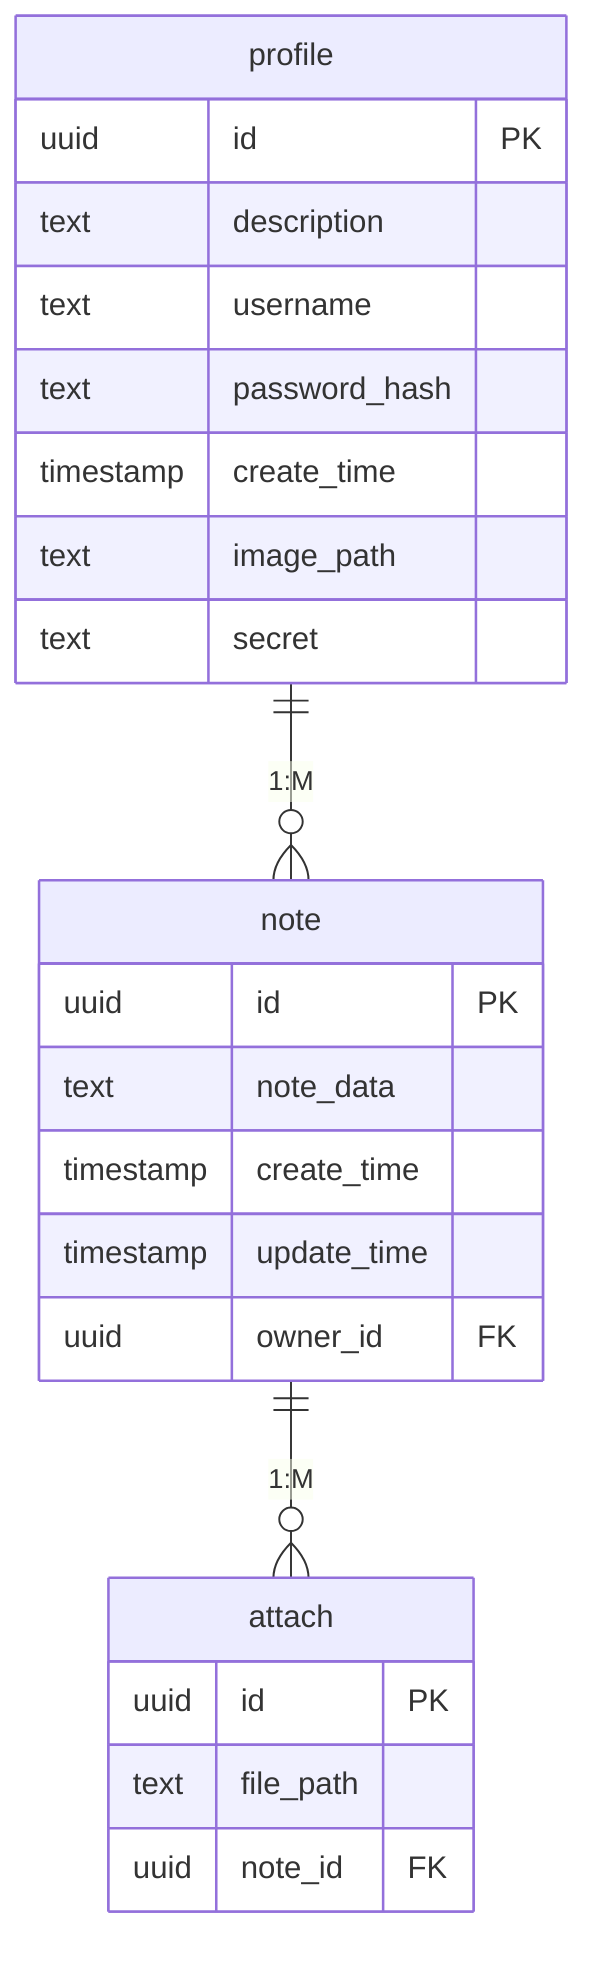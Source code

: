 erDiagram
    profile {
        uuid id PK
        text description
        text username
        text password_hash
        timestamp create_time
        text image_path
        text secret
    }
    note {
        uuid id PK
        text note_data
        timestamp create_time
        timestamp update_time
        uuid owner_id FK
    }
    attach {
        uuid id PK
        text file_path
        uuid note_id FK
    }
    profile ||--o{ note : "1:M"
    note ||--o{ attach : "1:M"